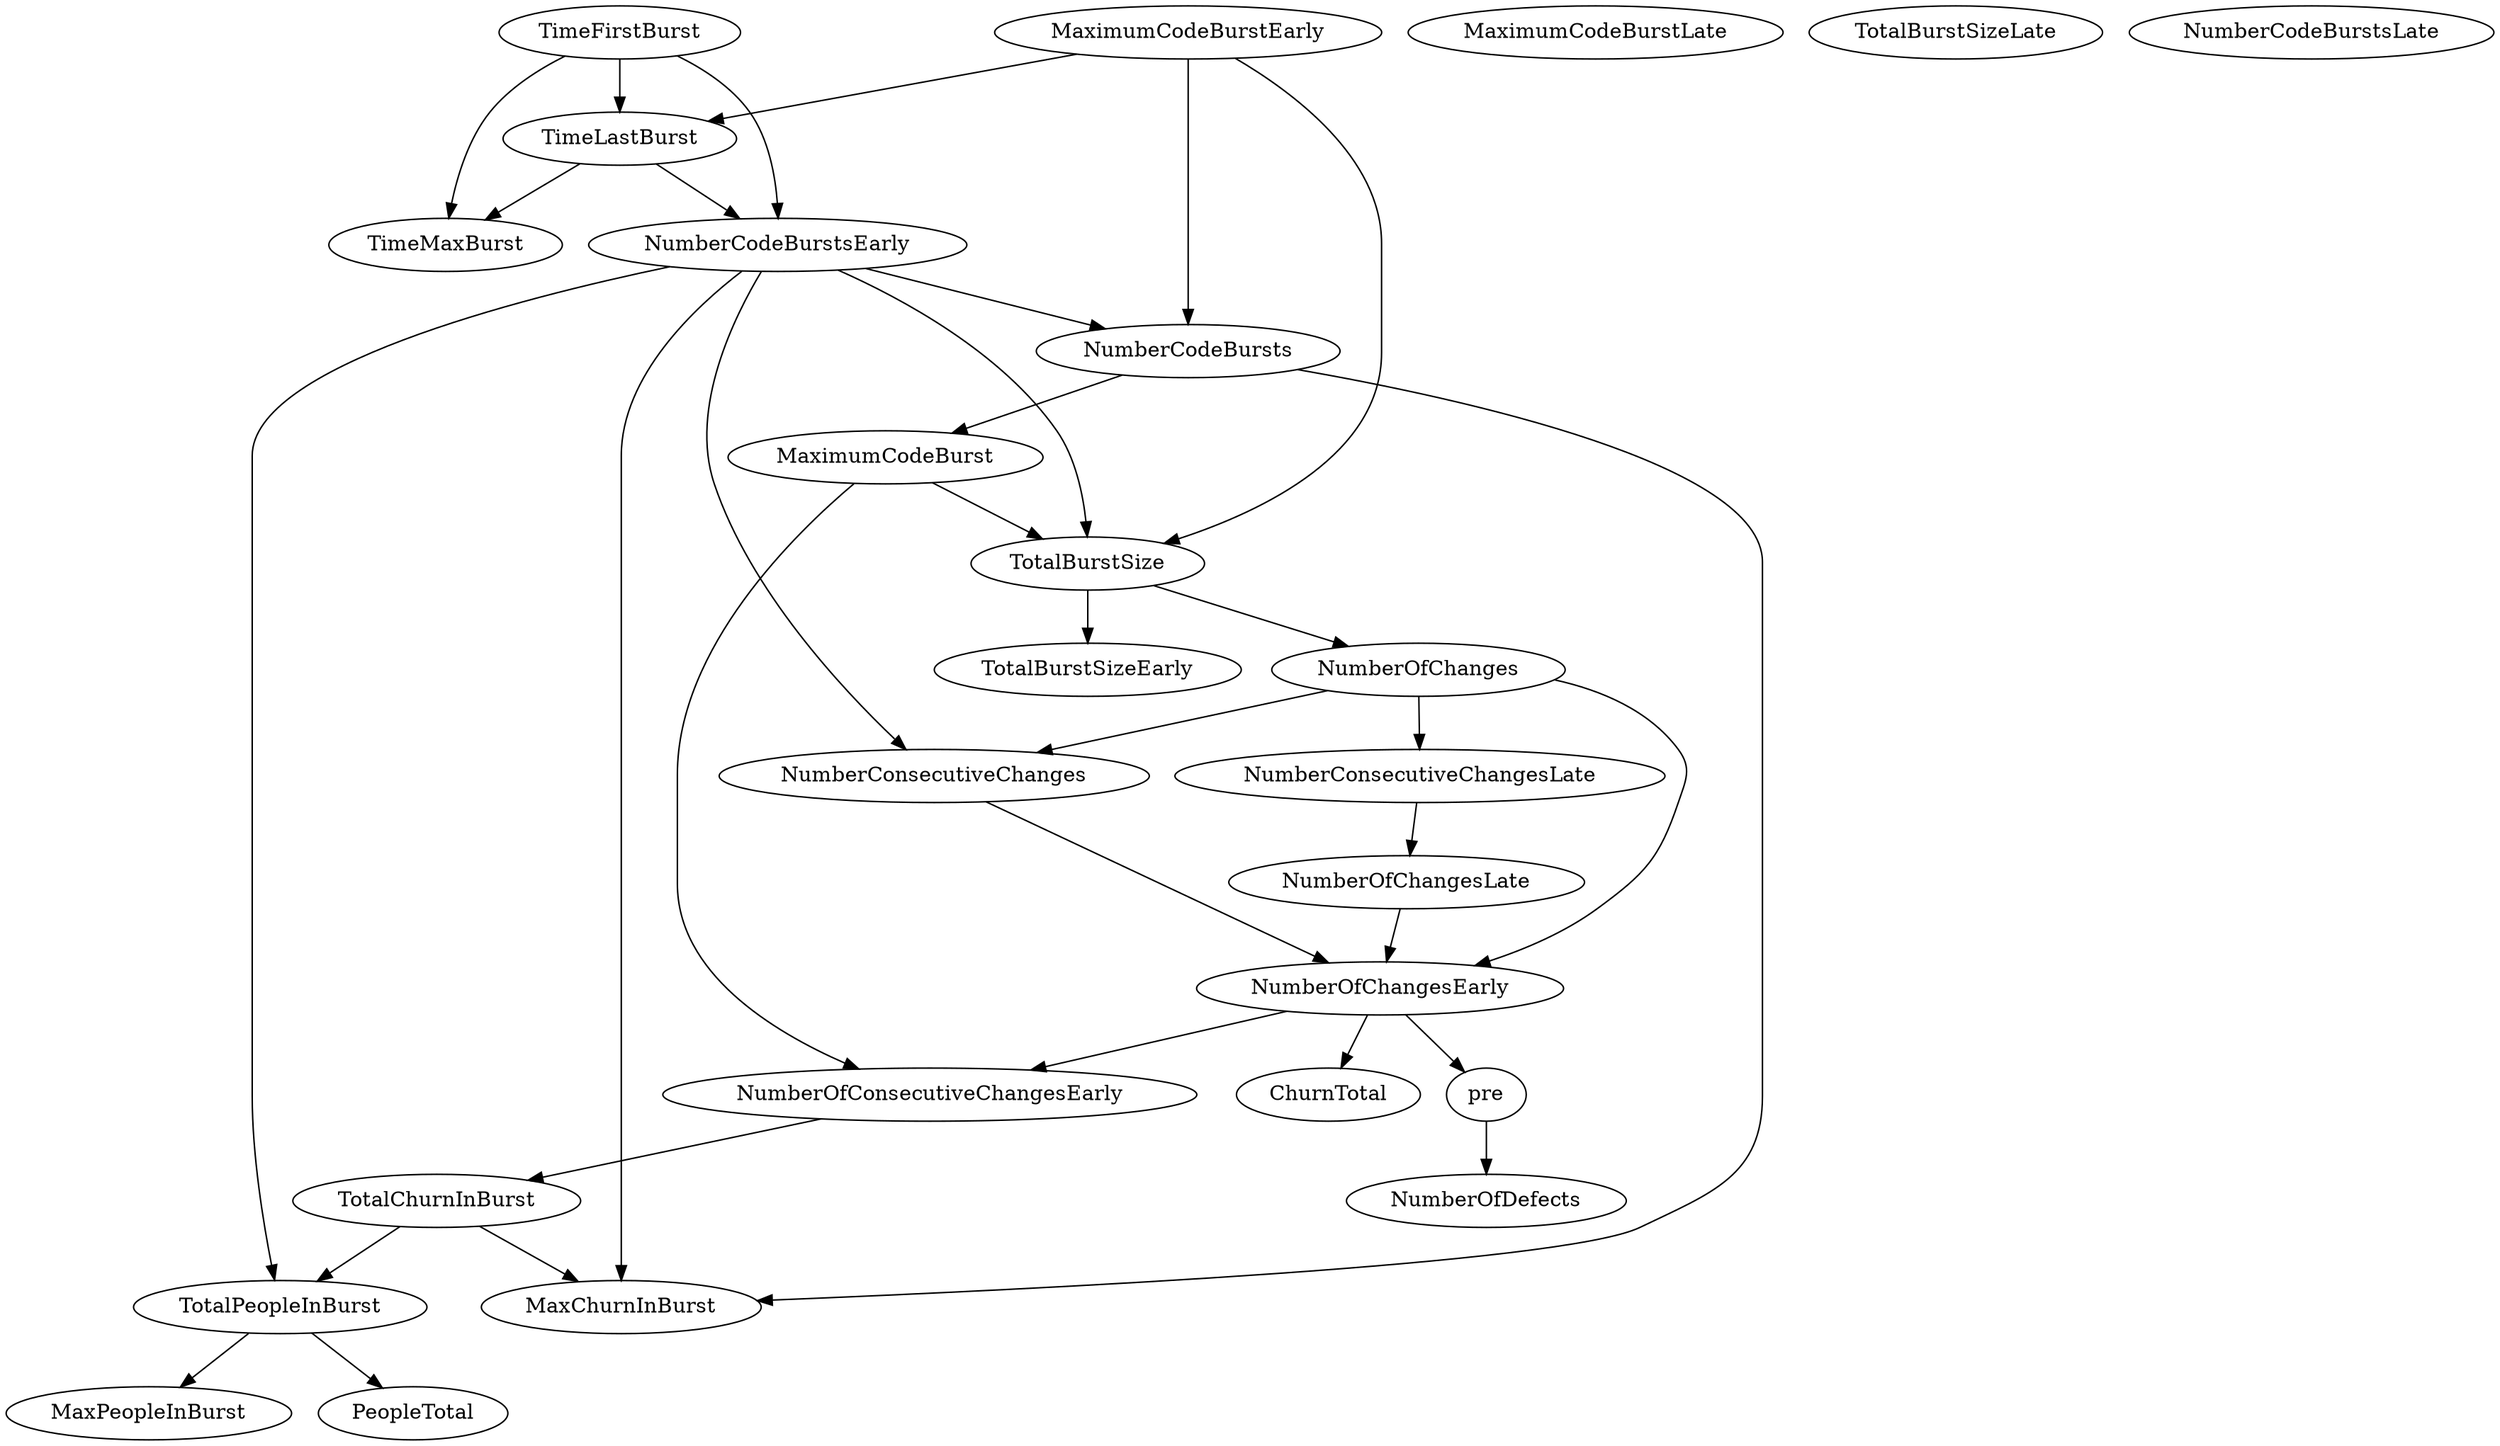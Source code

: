 digraph {
   TotalPeopleInBurst;
   MaximumCodeBurstLate;
   NumberOfChanges;
   MaxPeopleInBurst;
   TotalBurstSizeLate;
   NumberCodeBurstsLate;
   NumberOfChangesLate;
   NumberOfChangesEarly;
   MaxChurnInBurst;
   MaximumCodeBurstEarly;
   NumberCodeBurstsEarly;
   TimeFirstBurst;
   TotalChurnInBurst;
   ChurnTotal;
   MaximumCodeBurst;
   NumberOfConsecutiveChangesEarly;
   NumberConsecutiveChangesLate;
   TotalBurstSizeEarly;
   TotalBurstSize;
   TimeMaxBurst;
   NumberConsecutiveChanges;
   TimeLastBurst;
   NumberCodeBursts;
   PeopleTotal;
   pre;
   NumberOfDefects;
   TotalPeopleInBurst -> MaxPeopleInBurst;
   TotalPeopleInBurst -> PeopleTotal;
   NumberOfChanges -> NumberOfChangesEarly;
   NumberOfChanges -> NumberConsecutiveChangesLate;
   NumberOfChanges -> NumberConsecutiveChanges;
   NumberOfChangesLate -> NumberOfChangesEarly;
   NumberOfChangesEarly -> ChurnTotal;
   NumberOfChangesEarly -> NumberOfConsecutiveChangesEarly;
   NumberOfChangesEarly -> pre;
   MaximumCodeBurstEarly -> TotalBurstSize;
   MaximumCodeBurstEarly -> TimeLastBurst;
   MaximumCodeBurstEarly -> NumberCodeBursts;
   NumberCodeBurstsEarly -> TotalPeopleInBurst;
   NumberCodeBurstsEarly -> MaxChurnInBurst;
   NumberCodeBurstsEarly -> TotalBurstSize;
   NumberCodeBurstsEarly -> NumberConsecutiveChanges;
   NumberCodeBurstsEarly -> NumberCodeBursts;
   TimeFirstBurst -> NumberCodeBurstsEarly;
   TimeFirstBurst -> TimeMaxBurst;
   TimeFirstBurst -> TimeLastBurst;
   TotalChurnInBurst -> TotalPeopleInBurst;
   TotalChurnInBurst -> MaxChurnInBurst;
   MaximumCodeBurst -> NumberOfConsecutiveChangesEarly;
   MaximumCodeBurst -> TotalBurstSize;
   NumberOfConsecutiveChangesEarly -> TotalChurnInBurst;
   NumberConsecutiveChangesLate -> NumberOfChangesLate;
   TotalBurstSize -> NumberOfChanges;
   TotalBurstSize -> TotalBurstSizeEarly;
   NumberConsecutiveChanges -> NumberOfChangesEarly;
   TimeLastBurst -> NumberCodeBurstsEarly;
   TimeLastBurst -> TimeMaxBurst;
   NumberCodeBursts -> MaxChurnInBurst;
   NumberCodeBursts -> MaximumCodeBurst;
   pre -> NumberOfDefects;
}
